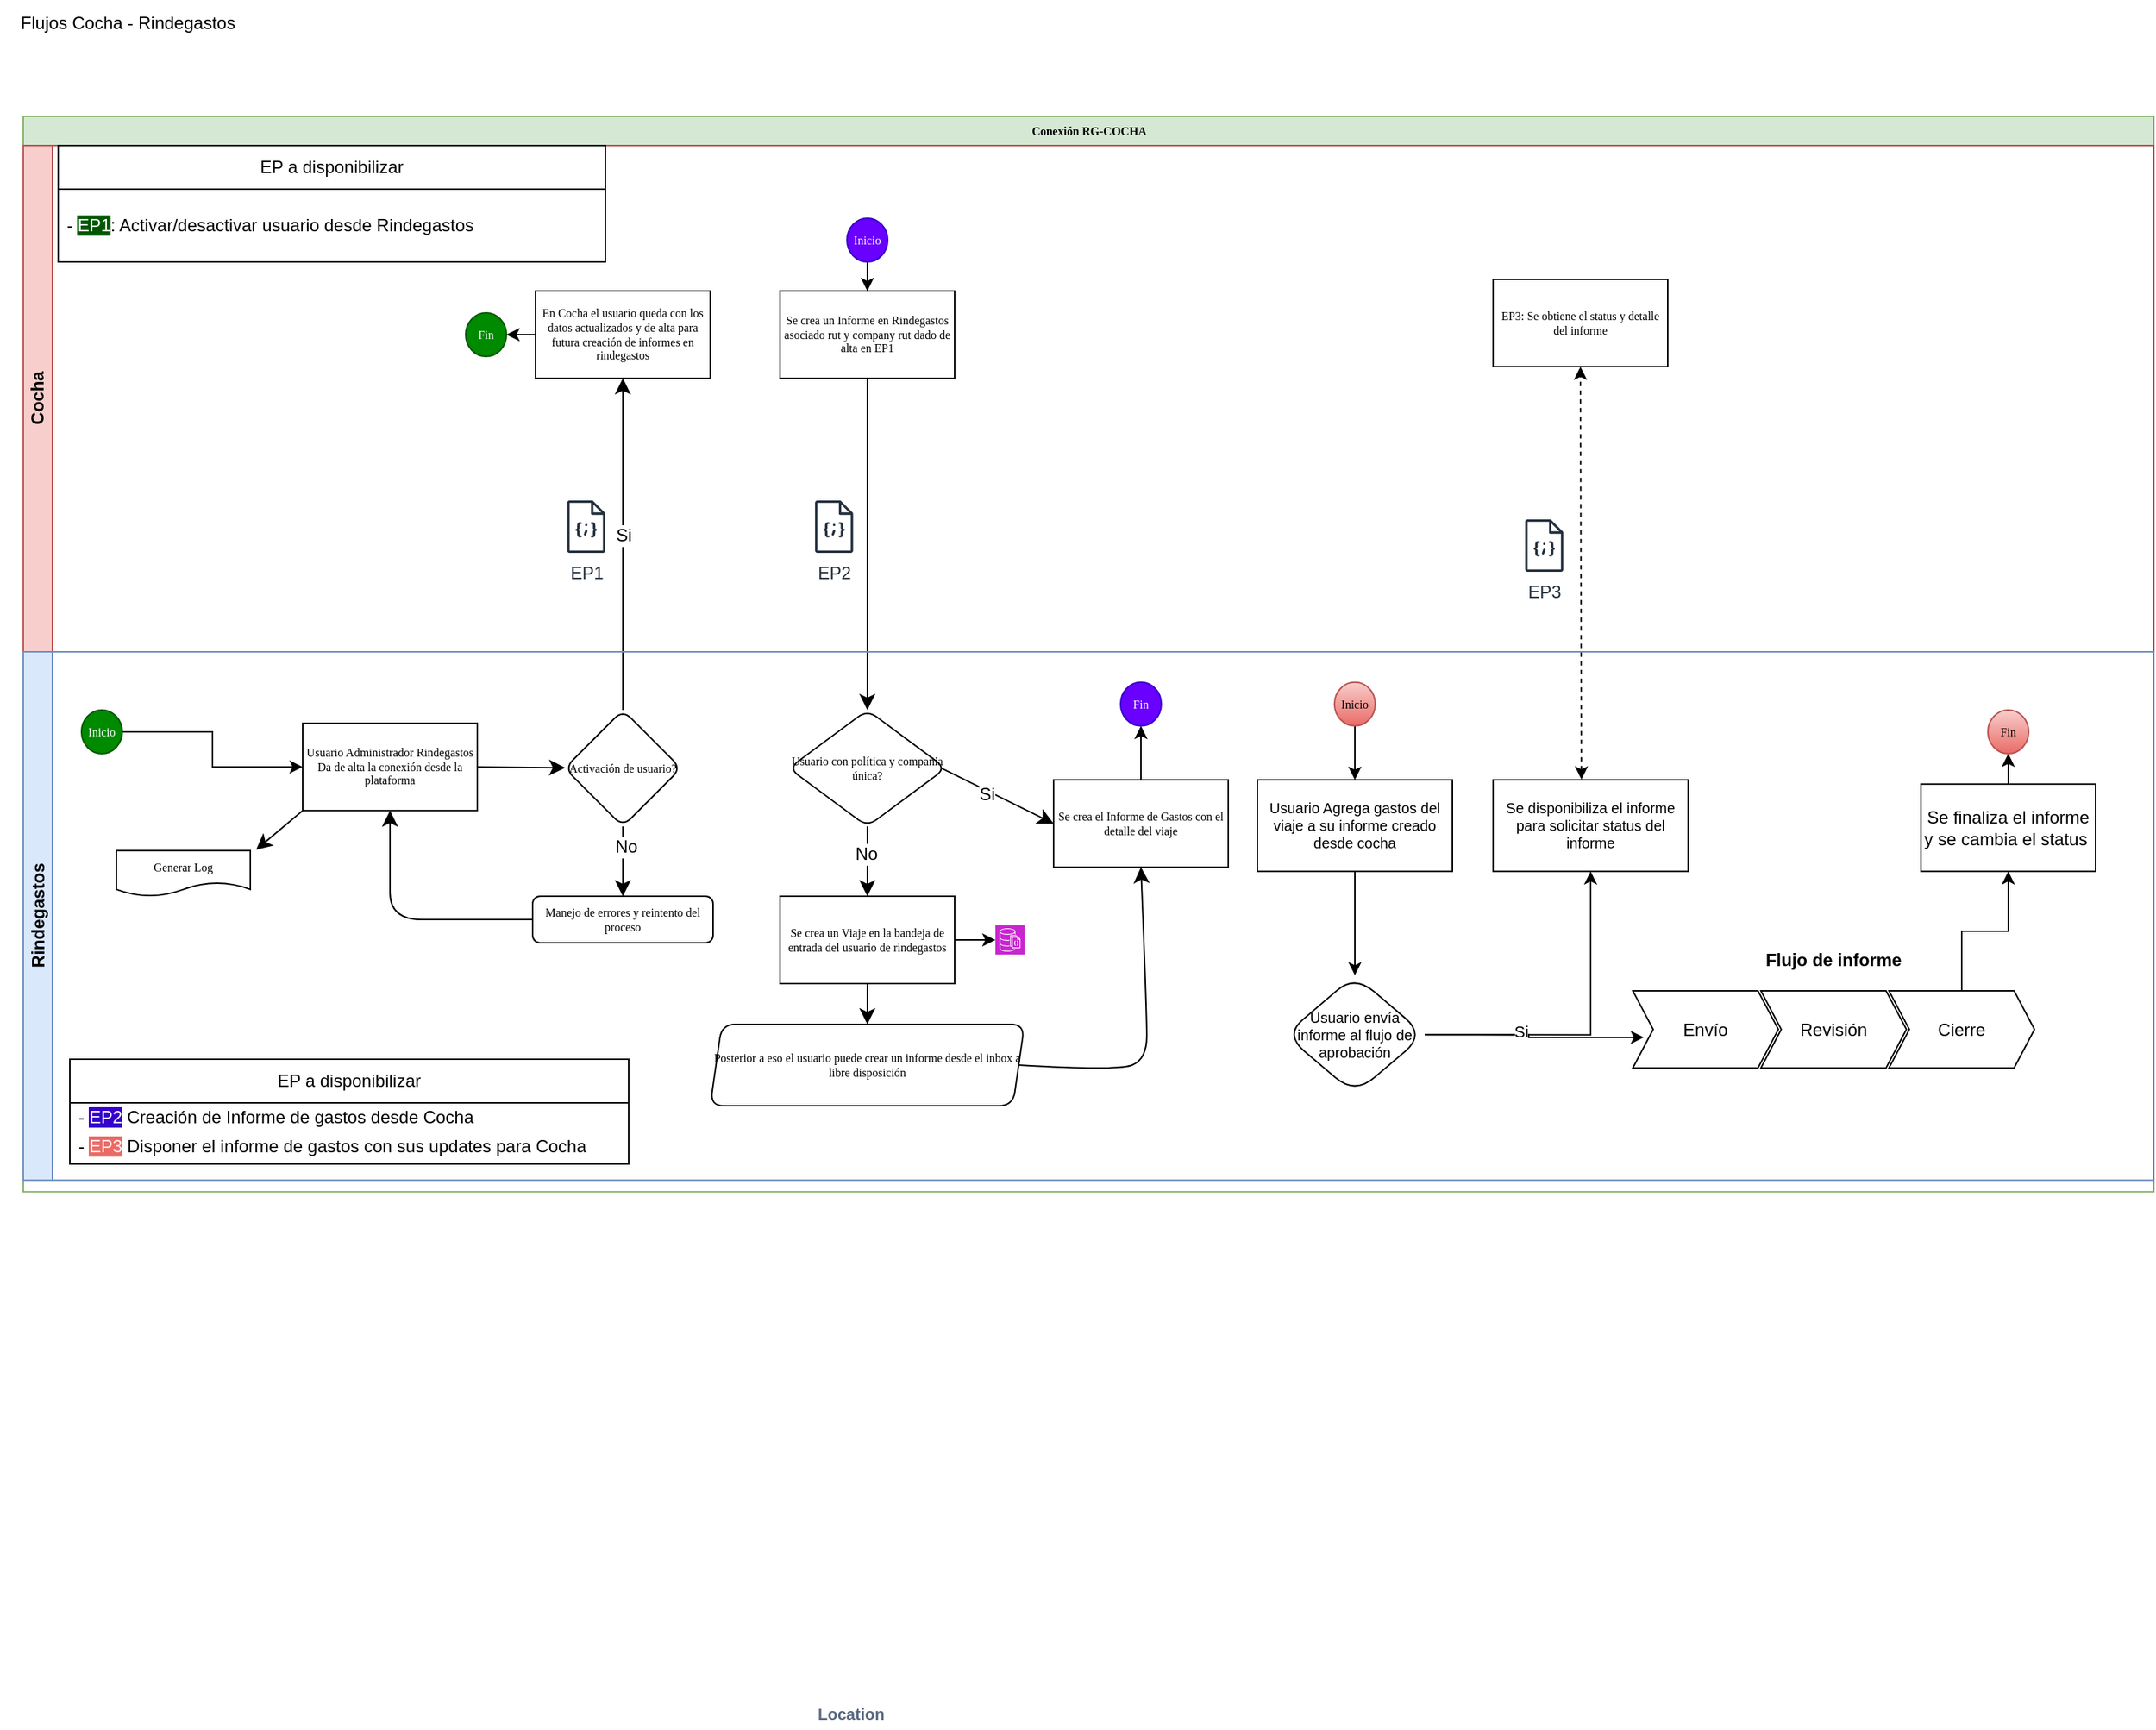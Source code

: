 <mxfile version="24.5.2" type="github">
  <diagram name="Page-1" id="c7488fd3-1785-93aa-aadb-54a6760d102a">
    <mxGraphModel dx="1418" dy="730" grid="1" gridSize="8" guides="1" tooltips="1" connect="1" arrows="1" fold="1" page="1" pageScale="1" pageWidth="1100" pageHeight="850" background="none" math="0" shadow="0">
      <root>
        <mxCell id="0" />
        <mxCell id="1" parent="0" />
        <mxCell id="2b4e8129b02d487f-1" value="Conexión RG-COCHA" style="swimlane;html=1;childLayout=stackLayout;horizontal=1;startSize=20;horizontalStack=0;rounded=0;shadow=0;labelBackgroundColor=none;strokeWidth=1;fontFamily=Verdana;fontSize=8;align=center;fillColor=#d5e8d4;strokeColor=#82b366;" parent="1" vertex="1">
          <mxGeometry x="80" y="112" width="1464" height="739.15" as="geometry">
            <mxRectangle x="80" y="112" width="100" height="20" as="alternateBounds" />
          </mxGeometry>
        </mxCell>
        <mxCell id="0bKL7lzvlcCsgMvsiAlR-57" value="" style="edgeStyle=none;curved=1;rounded=0;orthogonalLoop=1;jettySize=auto;html=1;fontSize=12;startSize=8;endSize=8;" parent="2b4e8129b02d487f-1" source="0bKL7lzvlcCsgMvsiAlR-47" target="0bKL7lzvlcCsgMvsiAlR-56" edge="1">
          <mxGeometry relative="1" as="geometry" />
        </mxCell>
        <mxCell id="0bKL7lzvlcCsgMvsiAlR-58" value="Si&amp;nbsp;" style="edgeLabel;html=1;align=center;verticalAlign=middle;resizable=0;points=[];fontSize=12;" parent="0bKL7lzvlcCsgMvsiAlR-57" vertex="1" connectable="0">
          <mxGeometry x="0.052" y="-2" relative="1" as="geometry">
            <mxPoint as="offset" />
          </mxGeometry>
        </mxCell>
        <mxCell id="0bKL7lzvlcCsgMvsiAlR-82" value="" style="edgeStyle=none;curved=1;rounded=0;orthogonalLoop=1;jettySize=auto;html=1;fontSize=12;startSize=8;endSize=8;entryX=0.5;entryY=0;entryDx=0;entryDy=0;" parent="2b4e8129b02d487f-1" source="0bKL7lzvlcCsgMvsiAlR-78" target="0bKL7lzvlcCsgMvsiAlR-83" edge="1">
          <mxGeometry relative="1" as="geometry">
            <mxPoint x="580" y="409.135" as="targetPoint" />
          </mxGeometry>
        </mxCell>
        <mxCell id="2b4e8129b02d487f-3" value="Cocha" style="swimlane;html=1;startSize=20;horizontal=0;fillColor=#f8cecc;strokeColor=#b85450;" parent="2b4e8129b02d487f-1" vertex="1">
          <mxGeometry y="20" width="1464" height="348" as="geometry">
            <mxRectangle y="20" width="1952" height="30" as="alternateBounds" />
          </mxGeometry>
        </mxCell>
        <mxCell id="IoKBdog-YVQ9_CF8IZFE-133" style="edgeStyle=orthogonalEdgeStyle;rounded=0;orthogonalLoop=1;jettySize=auto;html=1;exitX=0;exitY=0.5;exitDx=0;exitDy=0;entryX=1;entryY=0.5;entryDx=0;entryDy=0;" parent="2b4e8129b02d487f-3" source="0bKL7lzvlcCsgMvsiAlR-56" target="IoKBdog-YVQ9_CF8IZFE-132" edge="1">
          <mxGeometry relative="1" as="geometry" />
        </mxCell>
        <mxCell id="0bKL7lzvlcCsgMvsiAlR-56" value="En Cocha el usuario queda con los datos actualizados y de alta para futura creación de informes en rindegastos" style="whiteSpace=wrap;html=1;fontSize=8;fontFamily=Verdana;rounded=1;shadow=0;labelBackgroundColor=none;strokeWidth=1;arcSize=0;" parent="2b4e8129b02d487f-3" vertex="1">
          <mxGeometry x="352" y="100.005" width="120" height="60" as="geometry" />
        </mxCell>
        <mxCell id="0bKL7lzvlcCsgMvsiAlR-66" value="EP a disponibilizar" style="swimlane;fontStyle=0;childLayout=stackLayout;horizontal=1;startSize=30;horizontalStack=0;resizeParent=1;resizeParentMax=0;resizeLast=0;collapsible=1;marginBottom=0;whiteSpace=wrap;html=1;" parent="2b4e8129b02d487f-3" vertex="1">
          <mxGeometry x="24" width="376" height="80" as="geometry">
            <mxRectangle x="24" width="136" height="32" as="alternateBounds" />
          </mxGeometry>
        </mxCell>
        <mxCell id="0bKL7lzvlcCsgMvsiAlR-67" value="- &lt;span style=&quot;background-color: rgb(0, 87, 0);&quot;&gt;&lt;font color=&quot;#ffffff&quot;&gt;EP1&lt;/font&gt;&lt;/span&gt;: Activar/desactivar usuario desde Rindegastos" style="text;strokeColor=none;fillColor=none;align=left;verticalAlign=middle;spacingLeft=4;spacingRight=4;overflow=hidden;points=[[0,0.5],[1,0.5]];portConstraint=eastwest;rotatable=0;whiteSpace=wrap;html=1;" parent="0bKL7lzvlcCsgMvsiAlR-66" vertex="1">
          <mxGeometry y="30" width="376" height="50" as="geometry" />
        </mxCell>
        <mxCell id="0bKL7lzvlcCsgMvsiAlR-78" value="Se crea un Informe en Rindegastos asociado rut y company rut dado de alta en EP1" style="whiteSpace=wrap;html=1;fontSize=8;fontFamily=Verdana;rounded=1;shadow=0;labelBackgroundColor=none;strokeWidth=1;arcSize=0;" parent="2b4e8129b02d487f-3" vertex="1">
          <mxGeometry x="520" y="100.005" width="120" height="60" as="geometry" />
        </mxCell>
        <mxCell id="0bKL7lzvlcCsgMvsiAlR-151" value="EP3: Se obtiene el status y detalle del informe" style="whiteSpace=wrap;html=1;fontSize=8;fontFamily=Verdana;rounded=1;shadow=0;labelBackgroundColor=none;strokeWidth=1;arcSize=0;" parent="2b4e8129b02d487f-3" vertex="1">
          <mxGeometry x="1010" y="92.0" width="120" height="60" as="geometry" />
        </mxCell>
        <mxCell id="IoKBdog-YVQ9_CF8IZFE-110" style="edgeStyle=orthogonalEdgeStyle;rounded=0;orthogonalLoop=1;jettySize=auto;html=1;entryX=0.5;entryY=0;entryDx=0;entryDy=0;" parent="2b4e8129b02d487f-3" source="IoKBdog-YVQ9_CF8IZFE-109" target="0bKL7lzvlcCsgMvsiAlR-78" edge="1">
          <mxGeometry relative="1" as="geometry" />
        </mxCell>
        <mxCell id="IoKBdog-YVQ9_CF8IZFE-109" value="Inicio" style="ellipse;whiteSpace=wrap;html=1;rounded=0;shadow=0;labelBackgroundColor=none;strokeWidth=1;fontFamily=Verdana;fontSize=8;align=center;fillColor=#6a00ff;fontColor=#ffffff;strokeColor=#3700CC;" parent="2b4e8129b02d487f-3" vertex="1">
          <mxGeometry x="566" y="50" width="28" height="30" as="geometry" />
        </mxCell>
        <mxCell id="IoKBdog-YVQ9_CF8IZFE-114" value="EP1" style="sketch=0;outlineConnect=0;fontColor=#232F3E;gradientColor=none;fillColor=#232F3D;strokeColor=none;dashed=0;verticalLabelPosition=bottom;verticalAlign=top;align=center;html=1;fontSize=12;fontStyle=0;aspect=fixed;pointerEvents=1;shape=mxgraph.aws4.json_script;" parent="2b4e8129b02d487f-3" vertex="1">
          <mxGeometry x="373.69" y="244" width="26.31" height="36" as="geometry" />
        </mxCell>
        <mxCell id="IoKBdog-YVQ9_CF8IZFE-129" value="EP2" style="sketch=0;outlineConnect=0;fontColor=#232F3E;gradientColor=none;fillColor=#232F3D;strokeColor=none;dashed=0;verticalLabelPosition=bottom;verticalAlign=top;align=center;html=1;fontSize=12;fontStyle=0;aspect=fixed;pointerEvents=1;shape=mxgraph.aws4.json_script;" parent="2b4e8129b02d487f-3" vertex="1">
          <mxGeometry x="544" y="244" width="26.31" height="36" as="geometry" />
        </mxCell>
        <mxCell id="IoKBdog-YVQ9_CF8IZFE-132" value="Fin" style="ellipse;whiteSpace=wrap;html=1;rounded=0;shadow=0;labelBackgroundColor=none;strokeWidth=1;fontFamily=Verdana;fontSize=8;align=center;fillColor=#008a00;fontColor=#ffffff;strokeColor=#005700;" parent="2b4e8129b02d487f-3" vertex="1">
          <mxGeometry x="304" y="115" width="28" height="30" as="geometry" />
        </mxCell>
        <mxCell id="IoKBdog-YVQ9_CF8IZFE-150" value="EP3" style="sketch=0;outlineConnect=0;fontColor=#232F3E;gradientColor=none;fillColor=#232F3D;strokeColor=none;dashed=0;verticalLabelPosition=bottom;verticalAlign=top;align=center;html=1;fontSize=12;fontStyle=0;aspect=fixed;pointerEvents=1;shape=mxgraph.aws4.json_script;" parent="2b4e8129b02d487f-3" vertex="1">
          <mxGeometry x="1032" y="257" width="26.31" height="36" as="geometry" />
        </mxCell>
        <mxCell id="IoKBdog-YVQ9_CF8IZFE-154" value="" style="html=1;labelBackgroundColor=#ffffff;startArrow=classic;startFill=1;startSize=6;endArrow=classic;endFill=1;endSize=6;jettySize=auto;orthogonalLoop=1;strokeWidth=1;dashed=1;fontSize=14;rounded=0;entryX=0.5;entryY=1;entryDx=0;entryDy=0;exitX=0.453;exitY=-0.004;exitDx=0;exitDy=0;exitPerimeter=0;" parent="2b4e8129b02d487f-1" source="IoKBdog-YVQ9_CF8IZFE-147" target="0bKL7lzvlcCsgMvsiAlR-151" edge="1">
          <mxGeometry width="60" height="60" relative="1" as="geometry">
            <mxPoint x="928" y="276" as="sourcePoint" />
            <mxPoint x="988" y="216" as="targetPoint" />
          </mxGeometry>
        </mxCell>
        <mxCell id="2b4e8129b02d487f-2" value="Rindegastos" style="swimlane;html=1;startSize=20;horizontal=0;fillColor=#dae8fc;strokeColor=#6c8ebf;" parent="2b4e8129b02d487f-1" vertex="1">
          <mxGeometry y="368" width="1464" height="363.16" as="geometry">
            <mxRectangle y="288" width="816" height="30" as="alternateBounds" />
          </mxGeometry>
        </mxCell>
        <mxCell id="0bKL7lzvlcCsgMvsiAlR-36" value="" style="edgeStyle=none;curved=1;rounded=0;orthogonalLoop=1;jettySize=auto;html=1;fontSize=12;startSize=8;endSize=8;exitX=0;exitY=1;exitDx=0;exitDy=0;" parent="2b4e8129b02d487f-2" source="IoKBdog-YVQ9_CF8IZFE-99" edge="1">
          <mxGeometry relative="1" as="geometry">
            <mxPoint x="160" y="135.99" as="targetPoint" />
          </mxGeometry>
        </mxCell>
        <mxCell id="0bKL7lzvlcCsgMvsiAlR-48" value="" style="edgeStyle=none;curved=1;rounded=0;orthogonalLoop=1;jettySize=auto;html=1;fontSize=12;startSize=8;endSize=8;exitX=1;exitY=0.5;exitDx=0;exitDy=0;" parent="2b4e8129b02d487f-2" source="IoKBdog-YVQ9_CF8IZFE-99" target="0bKL7lzvlcCsgMvsiAlR-47" edge="1">
          <mxGeometry relative="1" as="geometry">
            <mxPoint x="320" y="78.785" as="sourcePoint" />
          </mxGeometry>
        </mxCell>
        <mxCell id="0bKL7lzvlcCsgMvsiAlR-35" value="Generar Log" style="shape=document;whiteSpace=wrap;html=1;boundedLbl=1;fontSize=8;fontFamily=Verdana;rounded=1;shadow=0;labelBackgroundColor=none;strokeWidth=1;" parent="2b4e8129b02d487f-2" vertex="1">
          <mxGeometry x="64" y="136.62" width="92" height="31.38" as="geometry" />
        </mxCell>
        <mxCell id="0bKL7lzvlcCsgMvsiAlR-50" value="" style="edgeStyle=none;curved=1;rounded=0;orthogonalLoop=1;jettySize=auto;html=1;fontSize=12;startSize=8;endSize=8;entryX=0.5;entryY=0;entryDx=0;entryDy=0;" parent="2b4e8129b02d487f-2" source="0bKL7lzvlcCsgMvsiAlR-47" target="0bKL7lzvlcCsgMvsiAlR-49" edge="1">
          <mxGeometry relative="1" as="geometry">
            <mxPoint x="412" y="162.88" as="targetPoint" />
          </mxGeometry>
        </mxCell>
        <mxCell id="0bKL7lzvlcCsgMvsiAlR-55" value="No" style="edgeLabel;html=1;align=center;verticalAlign=middle;resizable=0;points=[];fontSize=12;" parent="0bKL7lzvlcCsgMvsiAlR-50" vertex="1" connectable="0">
          <mxGeometry x="-0.444" y="2" relative="1" as="geometry">
            <mxPoint as="offset" />
          </mxGeometry>
        </mxCell>
        <mxCell id="0bKL7lzvlcCsgMvsiAlR-47" value="Activación de usuario?" style="rhombus;whiteSpace=wrap;html=1;fontSize=8;fontFamily=Verdana;rounded=1;shadow=0;labelBackgroundColor=none;strokeWidth=1;arcSize=16;" parent="2b4e8129b02d487f-2" vertex="1">
          <mxGeometry x="372" y="40.005" width="80" height="80" as="geometry" />
        </mxCell>
        <mxCell id="0bKL7lzvlcCsgMvsiAlR-53" style="edgeStyle=none;curved=1;rounded=0;orthogonalLoop=1;jettySize=auto;html=1;exitX=0;exitY=0.5;exitDx=0;exitDy=0;entryX=0.5;entryY=1;entryDx=0;entryDy=0;fontSize=12;startSize=8;endSize=8;" parent="2b4e8129b02d487f-2" source="0bKL7lzvlcCsgMvsiAlR-49" target="IoKBdog-YVQ9_CF8IZFE-99" edge="1">
          <mxGeometry relative="1" as="geometry">
            <mxPoint x="350" y="178.88" as="sourcePoint" />
            <Array as="points">
              <mxPoint x="296" y="184" />
              <mxPoint x="252" y="184" />
              <mxPoint x="252" y="146.88" />
              <mxPoint x="252" y="114.88" />
            </Array>
            <mxPoint x="320" y="107.38" as="targetPoint" />
          </mxGeometry>
        </mxCell>
        <mxCell id="0bKL7lzvlcCsgMvsiAlR-49" value="Manejo de errores y reintento del proceso" style="whiteSpace=wrap;html=1;fontSize=8;fontFamily=Verdana;rounded=1;shadow=0;labelBackgroundColor=none;strokeWidth=1;arcSize=16;" parent="2b4e8129b02d487f-2" vertex="1">
          <mxGeometry x="350" y="168" width="124" height="32" as="geometry" />
        </mxCell>
        <mxCell id="0bKL7lzvlcCsgMvsiAlR-52" style="edgeStyle=none;curved=1;rounded=0;orthogonalLoop=1;jettySize=auto;html=1;exitX=0;exitY=1;exitDx=0;exitDy=0;fontSize=12;startSize=8;endSize=8;" parent="2b4e8129b02d487f-2" source="0bKL7lzvlcCsgMvsiAlR-49" target="0bKL7lzvlcCsgMvsiAlR-49" edge="1">
          <mxGeometry relative="1" as="geometry" />
        </mxCell>
        <mxCell id="0bKL7lzvlcCsgMvsiAlR-70" value="EP a disponibilizar" style="swimlane;fontStyle=0;childLayout=stackLayout;horizontal=1;startSize=30;horizontalStack=0;resizeParent=1;resizeParentMax=0;resizeLast=0;collapsible=1;marginBottom=0;whiteSpace=wrap;html=1;" parent="2b4e8129b02d487f-2" vertex="1">
          <mxGeometry x="32" y="280" width="384" height="72" as="geometry">
            <mxRectangle x="32" y="280" width="136" height="32" as="alternateBounds" />
          </mxGeometry>
        </mxCell>
        <mxCell id="0bKL7lzvlcCsgMvsiAlR-71" value="- &lt;span style=&quot;background-color: rgb(55, 0, 204);&quot;&gt;&lt;font color=&quot;#fcfffa&quot;&gt;EP2&lt;/font&gt;&lt;/span&gt; Creación de Informe de gastos desde Cocha" style="text;strokeColor=none;fillColor=none;align=left;verticalAlign=middle;spacingLeft=4;spacingRight=4;overflow=hidden;points=[[0,0.5],[1,0.5]];portConstraint=eastwest;rotatable=0;whiteSpace=wrap;html=1;" parent="0bKL7lzvlcCsgMvsiAlR-70" vertex="1">
          <mxGeometry y="30" width="384" height="18" as="geometry" />
        </mxCell>
        <mxCell id="0bKL7lzvlcCsgMvsiAlR-72" value="- &lt;span style=&quot;background-color: rgb(234, 107, 102);&quot;&gt;&lt;font color=&quot;#fff0f0&quot;&gt;EP3&lt;/font&gt;&lt;/span&gt; Disponer el informe de gastos con sus updates para Cocha" style="text;strokeColor=none;fillColor=none;align=left;verticalAlign=middle;spacingLeft=4;spacingRight=4;overflow=hidden;points=[[0,0.5],[1,0.5]];portConstraint=eastwest;rotatable=0;whiteSpace=wrap;html=1;" parent="0bKL7lzvlcCsgMvsiAlR-70" vertex="1">
          <mxGeometry y="48" width="384" height="24" as="geometry" />
        </mxCell>
        <mxCell id="IoKBdog-YVQ9_CF8IZFE-100" value="" style="edgeStyle=orthogonalEdgeStyle;rounded=0;orthogonalLoop=1;jettySize=auto;html=1;" parent="2b4e8129b02d487f-2" source="2b4e8129b02d487f-5" target="IoKBdog-YVQ9_CF8IZFE-99" edge="1">
          <mxGeometry relative="1" as="geometry" />
        </mxCell>
        <mxCell id="2b4e8129b02d487f-5" value="Inicio" style="ellipse;whiteSpace=wrap;html=1;rounded=0;shadow=0;labelBackgroundColor=none;strokeWidth=1;fontFamily=Verdana;fontSize=8;align=center;fillColor=#008a00;fontColor=#ffffff;strokeColor=#005700;" parent="2b4e8129b02d487f-2" vertex="1">
          <mxGeometry x="40" y="40.0" width="28" height="30" as="geometry" />
        </mxCell>
        <mxCell id="0bKL7lzvlcCsgMvsiAlR-85" value="" style="edgeStyle=none;curved=1;rounded=0;orthogonalLoop=1;jettySize=auto;html=1;fontSize=12;startSize=8;endSize=8;exitX=0.971;exitY=0.499;exitDx=0;exitDy=0;entryX=0;entryY=0.5;entryDx=0;entryDy=0;exitPerimeter=0;" parent="2b4e8129b02d487f-2" source="0bKL7lzvlcCsgMvsiAlR-83" target="0bKL7lzvlcCsgMvsiAlR-84" edge="1">
          <mxGeometry relative="1" as="geometry">
            <Array as="points" />
          </mxGeometry>
        </mxCell>
        <mxCell id="0bKL7lzvlcCsgMvsiAlR-153" value="Si" style="edgeLabel;html=1;align=center;verticalAlign=middle;resizable=0;points=[];fontSize=12;" parent="0bKL7lzvlcCsgMvsiAlR-85" vertex="1" connectable="0">
          <mxGeometry x="-0.177" y="-2" relative="1" as="geometry">
            <mxPoint as="offset" />
          </mxGeometry>
        </mxCell>
        <mxCell id="0bKL7lzvlcCsgMvsiAlR-87" value="" style="edgeStyle=none;curved=1;rounded=0;orthogonalLoop=1;jettySize=auto;html=1;fontSize=12;startSize=8;endSize=8;" parent="2b4e8129b02d487f-2" source="0bKL7lzvlcCsgMvsiAlR-83" target="0bKL7lzvlcCsgMvsiAlR-86" edge="1">
          <mxGeometry relative="1" as="geometry" />
        </mxCell>
        <mxCell id="0bKL7lzvlcCsgMvsiAlR-88" value="No" style="edgeLabel;html=1;align=center;verticalAlign=middle;resizable=0;points=[];fontSize=12;" parent="0bKL7lzvlcCsgMvsiAlR-87" vertex="1" connectable="0">
          <mxGeometry x="-0.202" y="-1" relative="1" as="geometry">
            <mxPoint as="offset" />
          </mxGeometry>
        </mxCell>
        <mxCell id="0bKL7lzvlcCsgMvsiAlR-83" value="Usuario con política y compañia única?" style="rhombus;whiteSpace=wrap;html=1;fontSize=8;fontFamily=Verdana;rounded=1;shadow=0;labelBackgroundColor=none;strokeWidth=1;arcSize=16;" parent="2b4e8129b02d487f-2" vertex="1">
          <mxGeometry x="526" y="40" width="108" height="80" as="geometry" />
        </mxCell>
        <mxCell id="IoKBdog-YVQ9_CF8IZFE-139" style="edgeStyle=orthogonalEdgeStyle;rounded=0;orthogonalLoop=1;jettySize=auto;html=1;entryX=0.5;entryY=1;entryDx=0;entryDy=0;" parent="2b4e8129b02d487f-2" source="0bKL7lzvlcCsgMvsiAlR-84" target="IoKBdog-YVQ9_CF8IZFE-138" edge="1">
          <mxGeometry relative="1" as="geometry" />
        </mxCell>
        <mxCell id="0bKL7lzvlcCsgMvsiAlR-84" value="Se crea el Informe de Gastos con el detalle del viaje" style="whiteSpace=wrap;html=1;fontSize=8;fontFamily=Verdana;rounded=1;shadow=0;labelBackgroundColor=none;strokeWidth=1;arcSize=0;" parent="2b4e8129b02d487f-2" vertex="1">
          <mxGeometry x="708" y="88" width="120" height="60" as="geometry" />
        </mxCell>
        <mxCell id="0bKL7lzvlcCsgMvsiAlR-92" value="" style="edgeStyle=none;curved=1;rounded=0;orthogonalLoop=1;jettySize=auto;html=1;fontSize=12;startSize=8;endSize=8;" parent="2b4e8129b02d487f-2" source="0bKL7lzvlcCsgMvsiAlR-86" target="0bKL7lzvlcCsgMvsiAlR-91" edge="1">
          <mxGeometry relative="1" as="geometry" />
        </mxCell>
        <mxCell id="0bKL7lzvlcCsgMvsiAlR-86" value="Se crea un Viaje en la bandeja de entrada del usuario de rindegastos" style="whiteSpace=wrap;html=1;fontSize=8;fontFamily=Verdana;rounded=1;shadow=0;labelBackgroundColor=none;strokeWidth=1;arcSize=0;" parent="2b4e8129b02d487f-2" vertex="1">
          <mxGeometry x="520" y="168" width="120" height="60" as="geometry" />
        </mxCell>
        <mxCell id="0bKL7lzvlcCsgMvsiAlR-93" style="edgeStyle=none;curved=1;rounded=0;orthogonalLoop=1;jettySize=auto;html=1;exitX=1;exitY=0.5;exitDx=0;exitDy=0;entryX=0.5;entryY=1;entryDx=0;entryDy=0;fontSize=12;startSize=8;endSize=8;" parent="2b4e8129b02d487f-2" source="0bKL7lzvlcCsgMvsiAlR-91" target="0bKL7lzvlcCsgMvsiAlR-84" edge="1">
          <mxGeometry relative="1" as="geometry">
            <Array as="points">
              <mxPoint x="752" y="288" />
              <mxPoint x="772" y="279.99" />
              <mxPoint x="772" y="247.99" />
            </Array>
          </mxGeometry>
        </mxCell>
        <mxCell id="0bKL7lzvlcCsgMvsiAlR-91" value="&lt;div&gt;Posterior a eso el usuario puede crear un informe desde el inbox a libre disposición&lt;/div&gt;" style="shape=parallelogram;perimeter=parallelogramPerimeter;whiteSpace=wrap;html=1;fixedSize=1;fontSize=8;fontFamily=Verdana;rounded=1;shadow=0;labelBackgroundColor=none;strokeWidth=1;arcSize=19;size=8;" parent="2b4e8129b02d487f-2" vertex="1">
          <mxGeometry x="472" y="255.99" width="216" height="56.01" as="geometry" />
        </mxCell>
        <mxCell id="IoKBdog-YVQ9_CF8IZFE-166" value="" style="edgeStyle=orthogonalEdgeStyle;rounded=0;orthogonalLoop=1;jettySize=auto;html=1;" parent="2b4e8129b02d487f-2" source="0bKL7lzvlcCsgMvsiAlR-108" target="IoKBdog-YVQ9_CF8IZFE-165" edge="1">
          <mxGeometry relative="1" as="geometry">
            <mxPoint x="1384" y="256" as="sourcePoint" />
          </mxGeometry>
        </mxCell>
        <mxCell id="0bKL7lzvlcCsgMvsiAlR-105" value="Flujo de informe" style="swimlane;childLayout=stackLayout;horizontal=1;fillColor=none;horizontalStack=1;resizeParent=1;resizeParentMax=0;resizeLast=0;collapsible=0;strokeColor=none;stackBorder=10;stackSpacing=-12;resizable=1;align=center;points=[];whiteSpace=wrap;html=1;" parent="2b4e8129b02d487f-2" vertex="1">
          <mxGeometry x="1096" y="200" width="296" height="96.01" as="geometry" />
        </mxCell>
        <mxCell id="0bKL7lzvlcCsgMvsiAlR-106" value="Envío" style="shape=step;perimeter=stepPerimeter;fixedSize=1;points=[];whiteSpace=wrap;html=1;size=14;" parent="0bKL7lzvlcCsgMvsiAlR-105" vertex="1">
          <mxGeometry x="10" y="33" width="100" height="53.01" as="geometry" />
        </mxCell>
        <mxCell id="0bKL7lzvlcCsgMvsiAlR-107" value="Revisión" style="shape=step;perimeter=stepPerimeter;fixedSize=1;points=[];whiteSpace=wrap;html=1;size=14;" parent="0bKL7lzvlcCsgMvsiAlR-105" vertex="1">
          <mxGeometry x="98" y="33" width="100" height="53.01" as="geometry" />
        </mxCell>
        <mxCell id="0bKL7lzvlcCsgMvsiAlR-108" value="Cierre" style="shape=step;perimeter=stepPerimeter;fixedSize=1;points=[];whiteSpace=wrap;html=1;size=14;" parent="0bKL7lzvlcCsgMvsiAlR-105" vertex="1">
          <mxGeometry x="186" y="33" width="100" height="53.01" as="geometry" />
        </mxCell>
        <mxCell id="0bKL7lzvlcCsgMvsiAlR-115" value="Usuario Agrega gastos del viaje a su informe creado desde cocha" style="whiteSpace=wrap;html=1;rounded=1;arcSize=0;fontSize=10;" parent="2b4e8129b02d487f-2" vertex="1">
          <mxGeometry x="848" y="88" width="134" height="62.87" as="geometry" />
        </mxCell>
        <mxCell id="IoKBdog-YVQ9_CF8IZFE-99" value="Usuario Administrador Rindegastos Da de alta la conexión desde la plataforma" style="whiteSpace=wrap;html=1;fontSize=8;fontFamily=Verdana;rounded=0;shadow=0;labelBackgroundColor=none;strokeWidth=1;" parent="2b4e8129b02d487f-2" vertex="1">
          <mxGeometry x="192" y="49.13" width="120" height="60" as="geometry" />
        </mxCell>
        <mxCell id="IoKBdog-YVQ9_CF8IZFE-134" value="" style="sketch=0;points=[[0,0,0],[0.25,0,0],[0.5,0,0],[0.75,0,0],[1,0,0],[0,1,0],[0.25,1,0],[0.5,1,0],[0.75,1,0],[1,1,0],[0,0.25,0],[0,0.5,0],[0,0.75,0],[1,0.25,0],[1,0.5,0],[1,0.75,0]];outlineConnect=0;fontColor=#232F3E;fillColor=#C925D1;strokeColor=#ffffff;dashed=0;verticalLabelPosition=bottom;verticalAlign=top;align=center;html=1;fontSize=12;fontStyle=0;aspect=fixed;shape=mxgraph.aws4.resourceIcon;resIcon=mxgraph.aws4.documentdb_with_mongodb_compatibility;" parent="2b4e8129b02d487f-2" vertex="1">
          <mxGeometry x="668" y="188" width="20" height="20" as="geometry" />
        </mxCell>
        <mxCell id="IoKBdog-YVQ9_CF8IZFE-135" style="edgeStyle=orthogonalEdgeStyle;rounded=0;orthogonalLoop=1;jettySize=auto;html=1;exitX=1;exitY=0.5;exitDx=0;exitDy=0;entryX=0;entryY=0.5;entryDx=0;entryDy=0;entryPerimeter=0;" parent="2b4e8129b02d487f-2" source="0bKL7lzvlcCsgMvsiAlR-86" target="IoKBdog-YVQ9_CF8IZFE-134" edge="1">
          <mxGeometry relative="1" as="geometry" />
        </mxCell>
        <mxCell id="IoKBdog-YVQ9_CF8IZFE-138" value="Fin" style="ellipse;whiteSpace=wrap;html=1;rounded=0;shadow=0;labelBackgroundColor=none;strokeWidth=1;fontFamily=Verdana;fontSize=8;align=center;fillColor=#6a00ff;fontColor=#ffffff;strokeColor=#3700CC;" parent="2b4e8129b02d487f-2" vertex="1">
          <mxGeometry x="754" y="20.88" width="28" height="30" as="geometry" />
        </mxCell>
        <mxCell id="IoKBdog-YVQ9_CF8IZFE-141" style="edgeStyle=orthogonalEdgeStyle;rounded=0;orthogonalLoop=1;jettySize=auto;html=1;exitX=0.5;exitY=1;exitDx=0;exitDy=0;entryX=0.5;entryY=0;entryDx=0;entryDy=0;" parent="2b4e8129b02d487f-2" source="IoKBdog-YVQ9_CF8IZFE-140" target="0bKL7lzvlcCsgMvsiAlR-115" edge="1">
          <mxGeometry relative="1" as="geometry" />
        </mxCell>
        <mxCell id="IoKBdog-YVQ9_CF8IZFE-140" value="Inicio" style="ellipse;whiteSpace=wrap;html=1;rounded=0;shadow=0;labelBackgroundColor=none;strokeWidth=1;fontFamily=Verdana;fontSize=8;align=center;fillColor=#f8cecc;strokeColor=#b85450;gradientColor=#ea6b66;" parent="2b4e8129b02d487f-2" vertex="1">
          <mxGeometry x="901" y="20.88" width="28" height="30" as="geometry" />
        </mxCell>
        <mxCell id="IoKBdog-YVQ9_CF8IZFE-159" value="" style="edgeStyle=orthogonalEdgeStyle;rounded=0;orthogonalLoop=1;jettySize=auto;html=1;exitX=0.5;exitY=1;exitDx=0;exitDy=0;" parent="2b4e8129b02d487f-2" source="0bKL7lzvlcCsgMvsiAlR-115" target="IoKBdog-YVQ9_CF8IZFE-158" edge="1">
          <mxGeometry relative="1" as="geometry" />
        </mxCell>
        <mxCell id="IoKBdog-YVQ9_CF8IZFE-147" value="Se disponibiliza el informe para solicitar status del informe" style="whiteSpace=wrap;html=1;rounded=1;arcSize=0;fontSize=10;" parent="2b4e8129b02d487f-2" vertex="1">
          <mxGeometry x="1010" y="88" width="134" height="62.87" as="geometry" />
        </mxCell>
        <mxCell id="IoKBdog-YVQ9_CF8IZFE-160" style="edgeStyle=orthogonalEdgeStyle;rounded=0;orthogonalLoop=1;jettySize=auto;html=1;exitX=1;exitY=0.5;exitDx=0;exitDy=0;entryX=0.076;entryY=0.603;entryDx=0;entryDy=0;entryPerimeter=0;" parent="2b4e8129b02d487f-2" source="IoKBdog-YVQ9_CF8IZFE-158" target="0bKL7lzvlcCsgMvsiAlR-106" edge="1">
          <mxGeometry relative="1" as="geometry">
            <mxPoint x="1144" y="263" as="targetPoint" />
          </mxGeometry>
        </mxCell>
        <mxCell id="IoKBdog-YVQ9_CF8IZFE-158" value="Usuario envía informe al flujo de aprobación" style="rhombus;whiteSpace=wrap;html=1;fontSize=10;rounded=1;arcSize=35;" parent="2b4e8129b02d487f-2" vertex="1">
          <mxGeometry x="867" y="222.31" width="96" height="81.69" as="geometry" />
        </mxCell>
        <mxCell id="IoKBdog-YVQ9_CF8IZFE-163" style="edgeStyle=orthogonalEdgeStyle;rounded=0;orthogonalLoop=1;jettySize=auto;html=1;entryX=0.5;entryY=1;entryDx=0;entryDy=0;exitX=1;exitY=0.5;exitDx=0;exitDy=0;" parent="2b4e8129b02d487f-2" source="IoKBdog-YVQ9_CF8IZFE-158" target="IoKBdog-YVQ9_CF8IZFE-147" edge="1">
          <mxGeometry relative="1" as="geometry">
            <mxPoint x="1344" y="271.31" as="targetPoint" />
            <mxPoint x="1096" y="200" as="sourcePoint" />
            <Array as="points">
              <mxPoint x="1077" y="263" />
            </Array>
          </mxGeometry>
        </mxCell>
        <mxCell id="IoKBdog-YVQ9_CF8IZFE-164" value="Si" style="edgeLabel;html=1;align=center;verticalAlign=middle;resizable=0;points=[];" parent="IoKBdog-YVQ9_CF8IZFE-163" vertex="1" connectable="0">
          <mxGeometry x="-0.42" y="2" relative="1" as="geometry">
            <mxPoint as="offset" />
          </mxGeometry>
        </mxCell>
        <mxCell id="IoKBdog-YVQ9_CF8IZFE-168" style="edgeStyle=orthogonalEdgeStyle;rounded=0;orthogonalLoop=1;jettySize=auto;html=1;exitX=0.5;exitY=0;exitDx=0;exitDy=0;entryX=0.5;entryY=1;entryDx=0;entryDy=0;" parent="2b4e8129b02d487f-2" source="IoKBdog-YVQ9_CF8IZFE-165" target="IoKBdog-YVQ9_CF8IZFE-167" edge="1">
          <mxGeometry relative="1" as="geometry" />
        </mxCell>
        <mxCell id="IoKBdog-YVQ9_CF8IZFE-165" value="Se finaliza el informe y se cambia el status&amp;nbsp;" style="rounded=1;whiteSpace=wrap;html=1;arcSize=0;" parent="2b4e8129b02d487f-2" vertex="1">
          <mxGeometry x="1304" y="90.865" width="120" height="60" as="geometry" />
        </mxCell>
        <mxCell id="IoKBdog-YVQ9_CF8IZFE-167" value="Fin" style="ellipse;whiteSpace=wrap;html=1;rounded=0;shadow=0;labelBackgroundColor=none;strokeWidth=1;fontFamily=Verdana;fontSize=8;align=center;fillColor=#f8cecc;strokeColor=#b85450;gradientColor=#ea6b66;" parent="2b4e8129b02d487f-2" vertex="1">
          <mxGeometry x="1350" y="40" width="28" height="30" as="geometry" />
        </mxCell>
        <mxCell id="IoKBdog-YVQ9_CF8IZFE-49" value="Flujos Cocha - Rindegastos" style="text;strokeColor=none;align=center;fillColor=none;html=1;verticalAlign=middle;whiteSpace=wrap;rounded=0;" parent="1" vertex="1">
          <mxGeometry x="64" y="32" width="176" height="32" as="geometry" />
        </mxCell>
        <mxCell id="ylDifeKD4ARhA6bZGBgu-132" value="Location" style="fillColor=none;strokeColor=none;html=1;fontSize=11;fontStyle=0;align=left;fontColor=#596780;fontStyle=1;fontSize=11" parent="1" vertex="1">
          <mxGeometry x="624" y="1200" width="240" height="20" as="geometry" />
        </mxCell>
      </root>
    </mxGraphModel>
  </diagram>
</mxfile>
